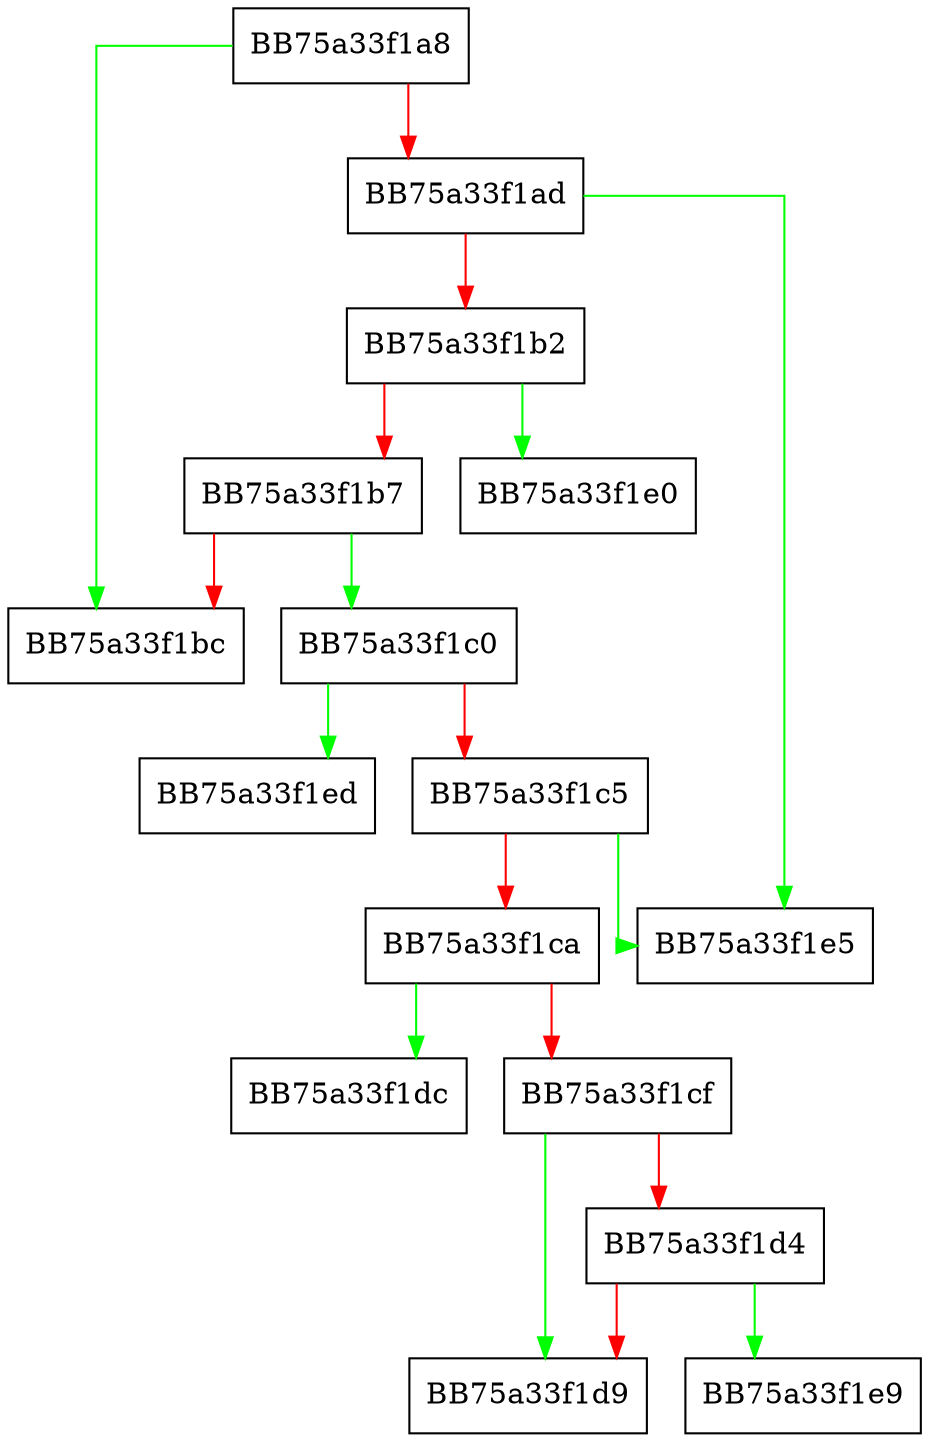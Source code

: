 digraph netvm_castvalue {
  node [shape="box"];
  graph [splines=ortho];
  BB75a33f1a8 -> BB75a33f1bc [color="green"];
  BB75a33f1a8 -> BB75a33f1ad [color="red"];
  BB75a33f1ad -> BB75a33f1e5 [color="green"];
  BB75a33f1ad -> BB75a33f1b2 [color="red"];
  BB75a33f1b2 -> BB75a33f1e0 [color="green"];
  BB75a33f1b2 -> BB75a33f1b7 [color="red"];
  BB75a33f1b7 -> BB75a33f1c0 [color="green"];
  BB75a33f1b7 -> BB75a33f1bc [color="red"];
  BB75a33f1c0 -> BB75a33f1ed [color="green"];
  BB75a33f1c0 -> BB75a33f1c5 [color="red"];
  BB75a33f1c5 -> BB75a33f1e5 [color="green"];
  BB75a33f1c5 -> BB75a33f1ca [color="red"];
  BB75a33f1ca -> BB75a33f1dc [color="green"];
  BB75a33f1ca -> BB75a33f1cf [color="red"];
  BB75a33f1cf -> BB75a33f1d9 [color="green"];
  BB75a33f1cf -> BB75a33f1d4 [color="red"];
  BB75a33f1d4 -> BB75a33f1e9 [color="green"];
  BB75a33f1d4 -> BB75a33f1d9 [color="red"];
}